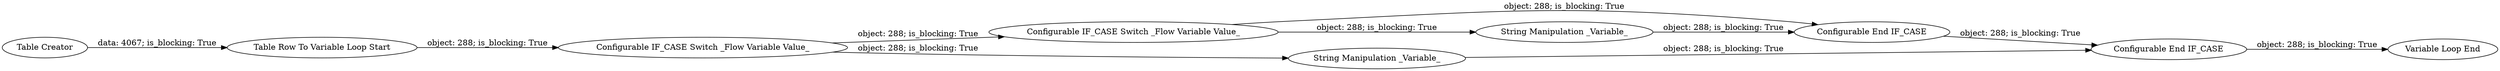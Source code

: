 digraph {
	"3789526760162865938_893" [label="Configurable End IF_CASE"]
	"3789526760162865938_899" [label="Variable Loop End"]
	"3789526760162865938_890" [label="Configurable End IF_CASE"]
	"3789526760162865938_892" [label="Configurable IF_CASE Switch _Flow Variable Value_"]
	"3789526760162865938_894" [label="Table Creator"]
	"3789526760162865938_898" [label="Table Row To Variable Loop Start"]
	"3789526760162865938_891" [label="String Manipulation _Variable_"]
	"3789526760162865938_889" [label="String Manipulation _Variable_"]
	"3789526760162865938_888" [label="Configurable IF_CASE Switch _Flow Variable Value_"]
	"3789526760162865938_889" -> "3789526760162865938_890" [label="object: 288; is_blocking: True"]
	"3789526760162865938_890" -> "3789526760162865938_899" [label="object: 288; is_blocking: True"]
	"3789526760162865938_892" -> "3789526760162865938_891" [label="object: 288; is_blocking: True"]
	"3789526760162865938_888" -> "3789526760162865938_889" [label="object: 288; is_blocking: True"]
	"3789526760162865938_891" -> "3789526760162865938_893" [label="object: 288; is_blocking: True"]
	"3789526760162865938_893" -> "3789526760162865938_890" [label="object: 288; is_blocking: True"]
	"3789526760162865938_894" -> "3789526760162865938_898" [label="data: 4067; is_blocking: True"]
	"3789526760162865938_898" -> "3789526760162865938_888" [label="object: 288; is_blocking: True"]
	"3789526760162865938_892" -> "3789526760162865938_893" [label="object: 288; is_blocking: True"]
	"3789526760162865938_888" -> "3789526760162865938_892" [label="object: 288; is_blocking: True"]
	rankdir=LR
}
